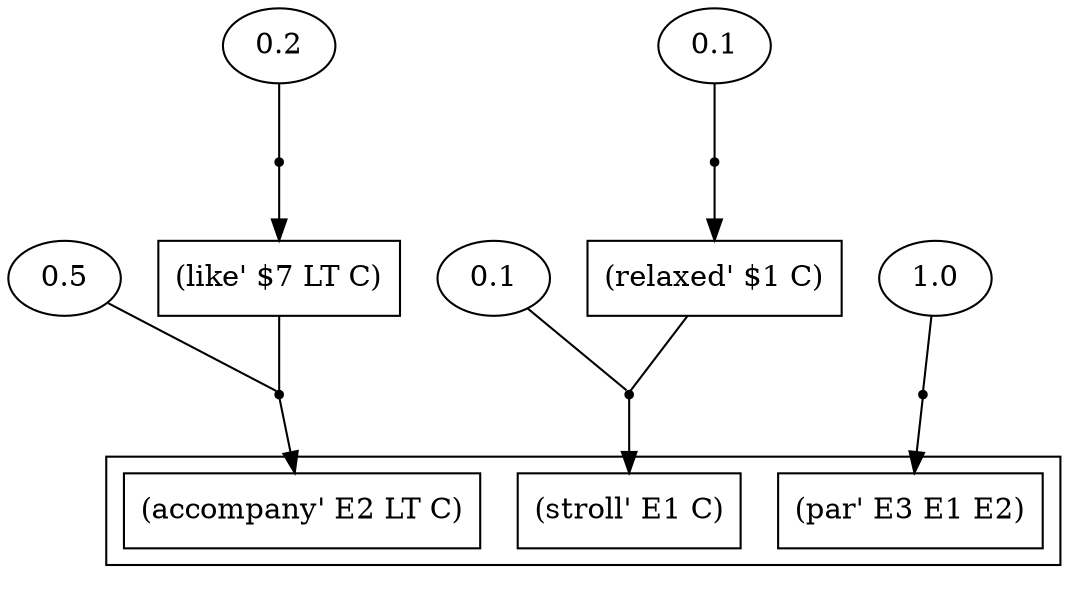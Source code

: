 digraph proof {
 graph [rankdir="TB"]
  e0 [label="0.1"];
  e1 [label="0.1"];
  e2 [label="0.5"];
  e3 [label="0.2"];
  e4 [label="1.0"];
  i0 [shape=box label="(relaxed' $1 C)"];
  i1 [shape=box label="(like' $7 LT C)"];
  r0 [shape=point];
  r0 -> o0
  i0 -> r0 [arrowhead=none]
  e0 -> r0 [arrowhead=none]
  r1 [shape=point];
  r1 -> i0
  e1 -> r1 [arrowhead=none]
  r2 [shape=point];
  r2 -> o1
  i1 -> r2 [arrowhead=none]
  e2 -> r2 [arrowhead=none]
  r3 [shape=point];
  r3 -> i1
  e3 -> r3 [arrowhead=none]
  r4 [shape=point];
  r4 -> o2
  e4 -> r4 [arrowhead=none]
 subgraph cluster {  o0 [shape=box label="(stroll' E1 C)"];
  o1 [shape=box label="(accompany' E2 LT C)"];
  o2 [shape=box label="(par' E3 E1 E2)"];
 }
}


